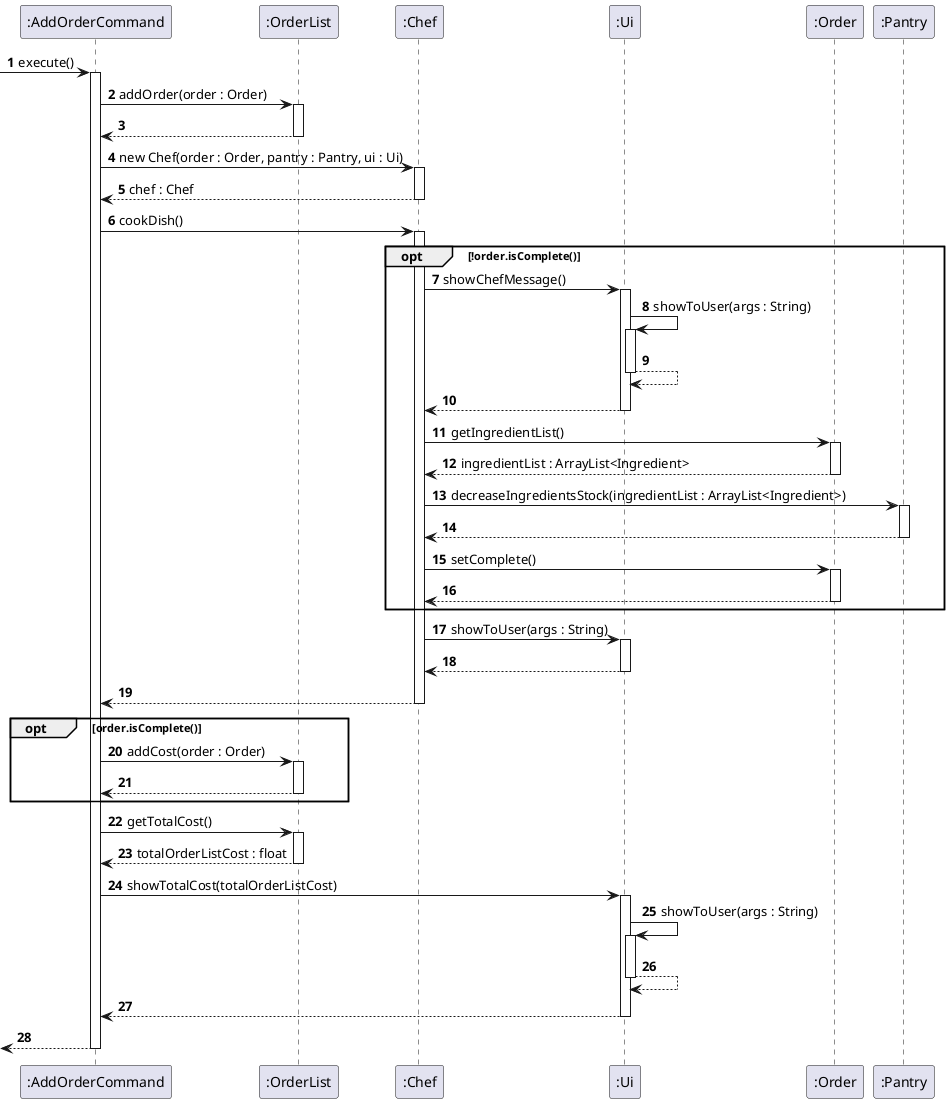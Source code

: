 @startuml
'https://plantuml.com/sequence-diagram

autonumber

-> ":AddOrderCommand" : execute()
    activate ":AddOrderCommand"
    ":AddOrderCommand" -> ":OrderList" : addOrder(order : Order)
        activate ":OrderList"
        return
    ":AddOrderCommand" -> ":Chef" : new Chef(order : Order, pantry : Pantry, ui : Ui)
        activate ":Chef"
        return chef : Chef
    ":AddOrderCommand" -> ":Chef" : cookDish()
        activate ":Chef"
        opt !order.isComplete()
            ":Chef" -> ":Ui" : showChefMessage()
                activate ":Ui"
                ":Ui" -> ":Ui" : showToUser(args : String)
                    activate ":Ui"
                return
            return
            ":Chef" -> ":Order" : getIngredientList()
                activate ":Order"
            return ingredientList : ArrayList<Ingredient>
            ":Chef" -> ":Pantry" : decreaseIngredientsStock(ingredientList : ArrayList<Ingredient>)
                activate ":Pantry"
            return
            ":Chef" -> ":Order" : setComplete()
                activate ":Order"
            return
        end
        ":Chef" -> ":Ui" : showToUser(args : String)
            activate ":Ui"
            return
        return
    opt order.isComplete()
        ":AddOrderCommand" -> ":OrderList" : addCost(order : Order)
        activate ":OrderList"
        return
    end
    ":AddOrderCommand" -> ":OrderList" : getTotalCost()
        activate ":OrderList"
        return totalOrderListCost : float
    ":AddOrderCommand" -> ":Ui" : showTotalCost(totalOrderListCost)
        activate ":Ui"
        ":Ui" -> ":Ui" : showToUser(args : String)
            activate ":Ui"
        return
    return
return
@enduml